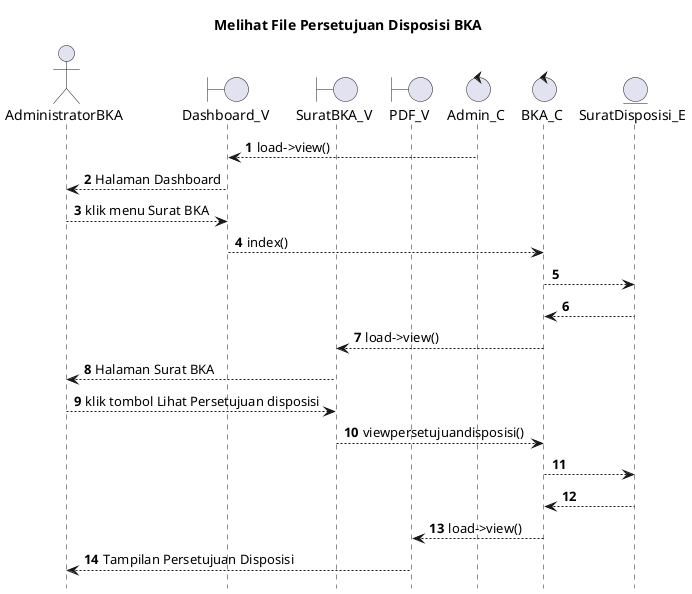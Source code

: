 @startuml

autonumber
hide footbox
title Melihat File Persetujuan Disposisi BKA

Actor AdministratorBKA
boundary Dashboard_V
boundary SuratBKA_V
boundary PDF_V
control Admin_C
control BKA_C
Entity SuratDisposisi_E

Admin_C --> Dashboard_V: load->view()
Dashboard_V --> AdministratorBKA: Halaman Dashboard
AdministratorBKA --> Dashboard_V: klik menu Surat BKA
Dashboard_V --> BKA_C: index()
BKA_C --> SuratDisposisi_E:
    
    SuratDisposisi_E --> BKA_C:
    BKA_C --> SuratBKA_V: load->view()
    SuratBKA_V --> AdministratorBKA: Halaman Surat BKA

AdministratorBKA --> SuratBKA_V: klik tombol Lihat Persetujuan disposisi
SuratBKA_V --> BKA_C: viewpersetujuandisposisi()
BKA_C --> SuratDisposisi_E:
   
    SuratDisposisi_E --> BKA_C:
    BKA_C --> PDF_V: load->view()
    PDF_V --> AdministratorBKA: Tampilan Persetujuan Disposisi

@enduml